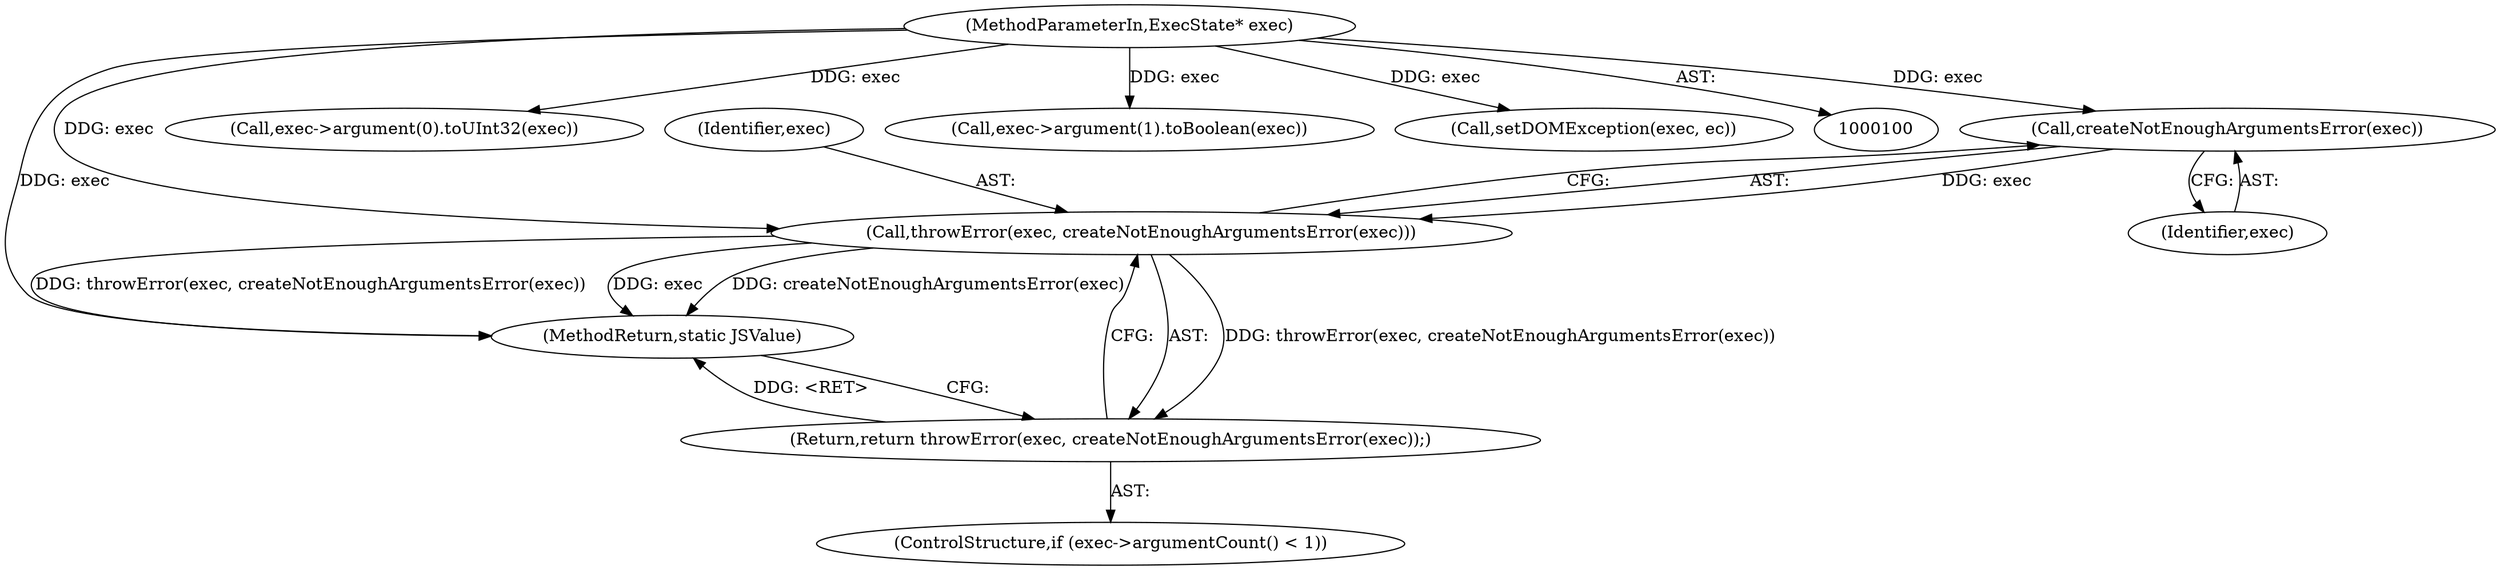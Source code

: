 digraph "0_Chrome_b944f670bb7a8a919daac497a4ea0536c954c201@API" {
"1000112" [label="(Call,createNotEnoughArgumentsError(exec))"];
"1000101" [label="(MethodParameterIn,ExecState* exec)"];
"1000110" [label="(Call,throwError(exec, createNotEnoughArgumentsError(exec)))"];
"1000109" [label="(Return,return throwError(exec, createNotEnoughArgumentsError(exec));)"];
"1000101" [label="(MethodParameterIn,ExecState* exec)"];
"1000105" [label="(ControlStructure,if (exec->argumentCount() < 1))"];
"1000121" [label="(Call,exec->argument(0).toUInt32(exec))"];
"1000110" [label="(Call,throwError(exec, createNotEnoughArgumentsError(exec)))"];
"1000109" [label="(Return,return throwError(exec, createNotEnoughArgumentsError(exec));)"];
"1000207" [label="(MethodReturn,static JSValue)"];
"1000146" [label="(Call,exec->argument(1).toBoolean(exec))"];
"1000111" [label="(Identifier,exec)"];
"1000113" [label="(Identifier,exec)"];
"1000112" [label="(Call,createNotEnoughArgumentsError(exec))"];
"1000202" [label="(Call,setDOMException(exec, ec))"];
"1000112" -> "1000110"  [label="AST: "];
"1000112" -> "1000113"  [label="CFG: "];
"1000113" -> "1000112"  [label="AST: "];
"1000110" -> "1000112"  [label="CFG: "];
"1000112" -> "1000110"  [label="DDG: exec"];
"1000101" -> "1000112"  [label="DDG: exec"];
"1000101" -> "1000100"  [label="AST: "];
"1000101" -> "1000207"  [label="DDG: exec"];
"1000101" -> "1000110"  [label="DDG: exec"];
"1000101" -> "1000121"  [label="DDG: exec"];
"1000101" -> "1000146"  [label="DDG: exec"];
"1000101" -> "1000202"  [label="DDG: exec"];
"1000110" -> "1000109"  [label="AST: "];
"1000111" -> "1000110"  [label="AST: "];
"1000109" -> "1000110"  [label="CFG: "];
"1000110" -> "1000207"  [label="DDG: createNotEnoughArgumentsError(exec)"];
"1000110" -> "1000207"  [label="DDG: throwError(exec, createNotEnoughArgumentsError(exec))"];
"1000110" -> "1000207"  [label="DDG: exec"];
"1000110" -> "1000109"  [label="DDG: throwError(exec, createNotEnoughArgumentsError(exec))"];
"1000109" -> "1000105"  [label="AST: "];
"1000207" -> "1000109"  [label="CFG: "];
"1000109" -> "1000207"  [label="DDG: <RET>"];
}
